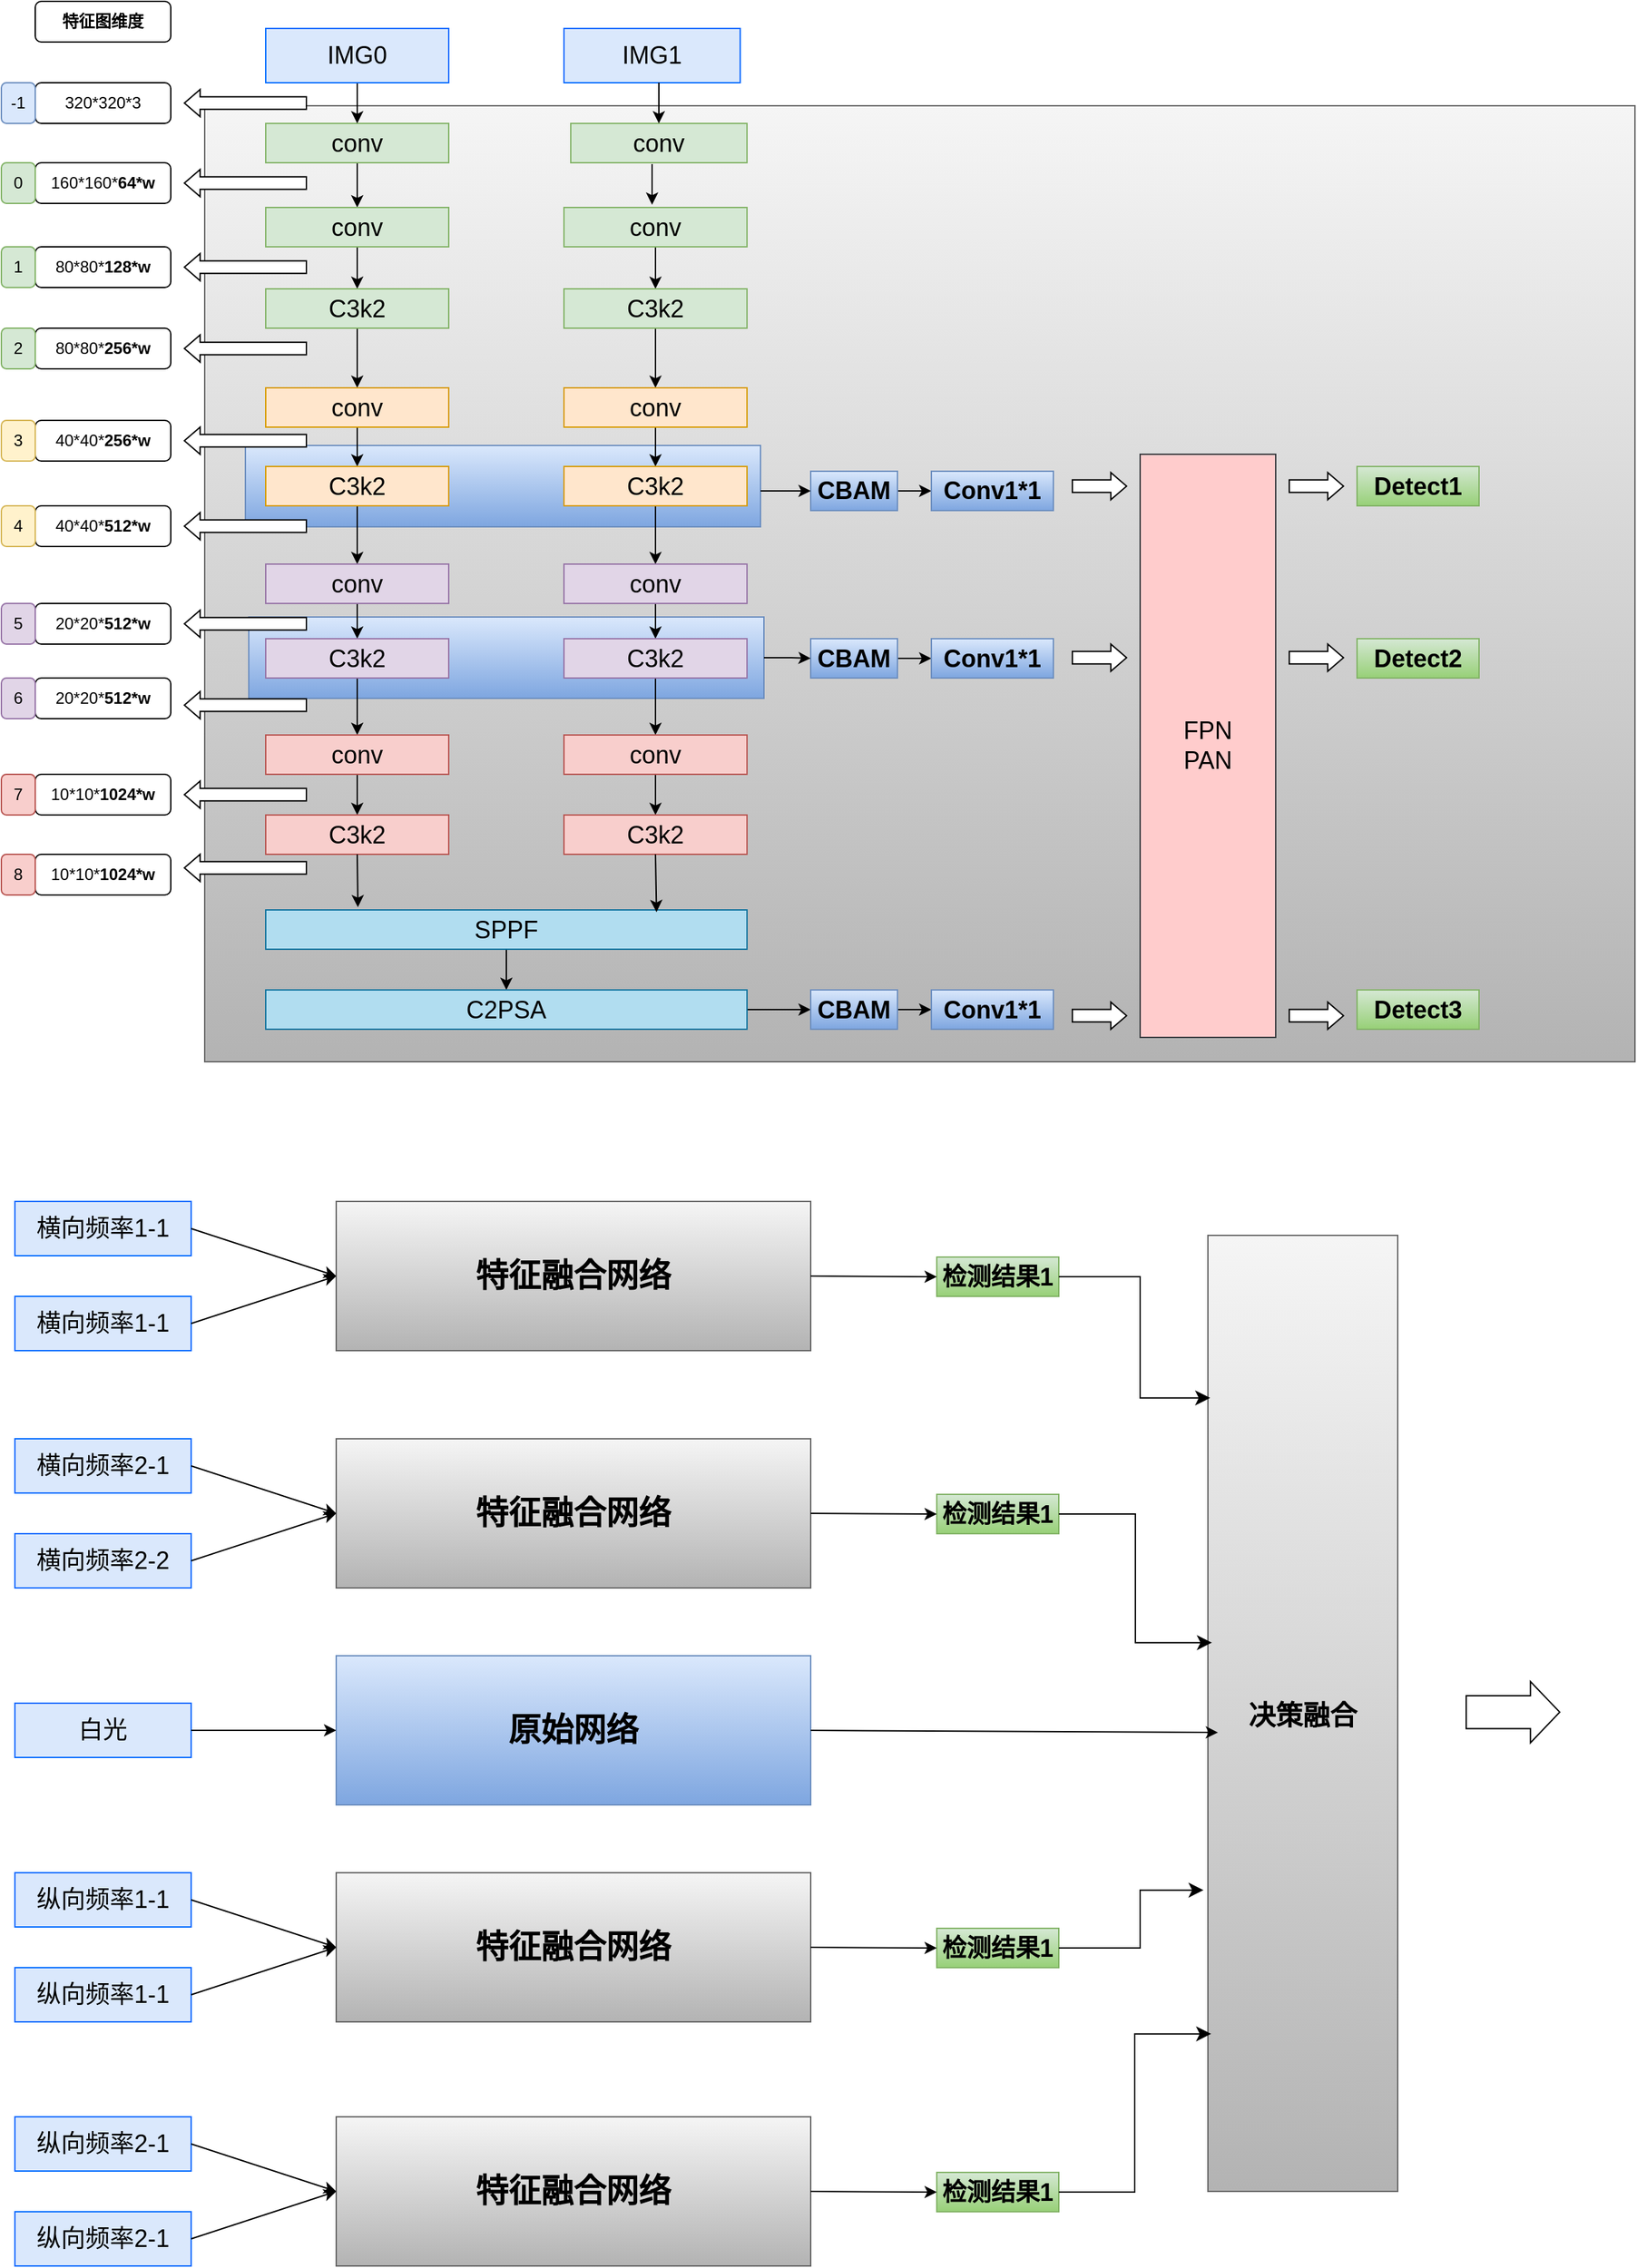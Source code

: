 <mxfile version="26.2.2">
  <diagram name="第 1 页" id="co1sVjLvaVFlTayvYkxK">
    <mxGraphModel dx="2636" dy="1264" grid="1" gridSize="10" guides="1" tooltips="1" connect="1" arrows="1" fold="1" page="1" pageScale="1" pageWidth="827" pageHeight="1169" background="#ffffff" math="0" shadow="0">
      <root>
        <mxCell id="0" />
        <mxCell id="1" parent="0" />
        <mxCell id="vEflXp9oLmlwL6-jzbEL-4" value="" style="rounded=0;whiteSpace=wrap;html=1;fillColor=#f5f5f5;strokeColor=#666666;gradientColor=#b3b3b3;" vertex="1" parent="1">
          <mxGeometry x="-570" y="97" width="1055" height="705" as="geometry" />
        </mxCell>
        <mxCell id="cof17oEfHbWbzMbUf5Hx-171" value="" style="rounded=0;whiteSpace=wrap;html=1;fillColor=#dae8fc;strokeColor=#6c8ebf;gradientColor=#7ea6e0;" parent="1" vertex="1">
          <mxGeometry x="-537.5" y="474" width="380" height="60" as="geometry" />
        </mxCell>
        <mxCell id="cof17oEfHbWbzMbUf5Hx-169" value="" style="rounded=0;whiteSpace=wrap;html=1;fillColor=#dae8fc;strokeColor=#6c8ebf;gradientColor=#7ea6e0;" parent="1" vertex="1">
          <mxGeometry x="-540" y="347.5" width="380" height="60" as="geometry" />
        </mxCell>
        <mxCell id="iYeGkho-jEU4NErbivQ8-54" style="edgeStyle=orthogonalEdgeStyle;rounded=0;orthogonalLoop=1;jettySize=auto;html=1;exitX=0.5;exitY=1;exitDx=0;exitDy=0;" parent="1" source="iYeGkho-jEU4NErbivQ8-1" target="iYeGkho-jEU4NErbivQ8-2" edge="1">
          <mxGeometry relative="1" as="geometry" />
        </mxCell>
        <mxCell id="iYeGkho-jEU4NErbivQ8-1" value="&lt;font style=&quot;font-size: 18px;&quot;&gt;conv&lt;/font&gt;" style="rounded=0;whiteSpace=wrap;html=1;fillColor=#d5e8d4;strokeColor=#82b366;" parent="1" vertex="1">
          <mxGeometry x="-525" y="110" width="135" height="29" as="geometry" />
        </mxCell>
        <mxCell id="iYeGkho-jEU4NErbivQ8-55" style="edgeStyle=orthogonalEdgeStyle;rounded=0;orthogonalLoop=1;jettySize=auto;html=1;exitX=0.5;exitY=1;exitDx=0;exitDy=0;entryX=0.5;entryY=0;entryDx=0;entryDy=0;" parent="1" source="iYeGkho-jEU4NErbivQ8-2" target="iYeGkho-jEU4NErbivQ8-3" edge="1">
          <mxGeometry relative="1" as="geometry" />
        </mxCell>
        <mxCell id="iYeGkho-jEU4NErbivQ8-2" value="&lt;font style=&quot;font-size: 18px;&quot;&gt;conv&lt;/font&gt;" style="rounded=0;whiteSpace=wrap;html=1;fillColor=#d5e8d4;strokeColor=#82b366;" parent="1" vertex="1">
          <mxGeometry x="-525" y="172" width="135" height="29" as="geometry" />
        </mxCell>
        <mxCell id="cof17oEfHbWbzMbUf5Hx-151" value="" style="edgeStyle=orthogonalEdgeStyle;rounded=0;orthogonalLoop=1;jettySize=auto;html=1;" parent="1" source="iYeGkho-jEU4NErbivQ8-3" target="iYeGkho-jEU4NErbivQ8-20" edge="1">
          <mxGeometry relative="1" as="geometry" />
        </mxCell>
        <mxCell id="iYeGkho-jEU4NErbivQ8-3" value="&lt;span style=&quot;font-size: 18px;&quot;&gt;C3k2&lt;/span&gt;" style="rounded=0;whiteSpace=wrap;html=1;fillColor=#d5e8d4;strokeColor=#82b366;" parent="1" vertex="1">
          <mxGeometry x="-525" y="232" width="135" height="29" as="geometry" />
        </mxCell>
        <mxCell id="iYeGkho-jEU4NErbivQ8-7" value="&lt;font style=&quot;font-size: 18px;&quot;&gt;conv&lt;/font&gt;" style="rounded=0;whiteSpace=wrap;html=1;fillColor=#d5e8d4;strokeColor=#82b366;" parent="1" vertex="1">
          <mxGeometry x="-300" y="110" width="130" height="29" as="geometry" />
        </mxCell>
        <mxCell id="cof17oEfHbWbzMbUf5Hx-167" value="" style="edgeStyle=orthogonalEdgeStyle;rounded=0;orthogonalLoop=1;jettySize=auto;html=1;" parent="1" source="iYeGkho-jEU4NErbivQ8-8" target="iYeGkho-jEU4NErbivQ8-9" edge="1">
          <mxGeometry relative="1" as="geometry" />
        </mxCell>
        <mxCell id="iYeGkho-jEU4NErbivQ8-8" value="&lt;font style=&quot;font-size: 18px;&quot;&gt;conv&lt;/font&gt;" style="rounded=0;whiteSpace=wrap;html=1;fillColor=#d5e8d4;strokeColor=#82b366;" parent="1" vertex="1">
          <mxGeometry x="-305" y="172" width="135" height="29" as="geometry" />
        </mxCell>
        <mxCell id="cof17oEfHbWbzMbUf5Hx-166" value="" style="edgeStyle=orthogonalEdgeStyle;rounded=0;orthogonalLoop=1;jettySize=auto;html=1;entryX=0.5;entryY=0;entryDx=0;entryDy=0;" parent="1" source="iYeGkho-jEU4NErbivQ8-9" target="cof17oEfHbWbzMbUf5Hx-153" edge="1">
          <mxGeometry relative="1" as="geometry" />
        </mxCell>
        <mxCell id="iYeGkho-jEU4NErbivQ8-9" value="&lt;span style=&quot;font-size: 18px;&quot;&gt;C3k2&lt;/span&gt;" style="rounded=0;whiteSpace=wrap;html=1;fillColor=#d5e8d4;strokeColor=#82b366;" parent="1" vertex="1">
          <mxGeometry x="-305" y="232" width="135" height="29" as="geometry" />
        </mxCell>
        <mxCell id="iYeGkho-jEU4NErbivQ8-53" style="edgeStyle=orthogonalEdgeStyle;rounded=0;orthogonalLoop=1;jettySize=auto;html=1;" parent="1" edge="1">
          <mxGeometry relative="1" as="geometry">
            <mxPoint x="-240" y="170" as="targetPoint" />
            <mxPoint x="-240" y="140" as="sourcePoint" />
          </mxGeometry>
        </mxCell>
        <mxCell id="iYeGkho-jEU4NErbivQ8-61" style="edgeStyle=orthogonalEdgeStyle;rounded=0;orthogonalLoop=1;jettySize=auto;html=1;exitX=0.5;exitY=1;exitDx=0;exitDy=0;" parent="1" source="iYeGkho-jEU4NErbivQ8-20" target="iYeGkho-jEU4NErbivQ8-21" edge="1">
          <mxGeometry relative="1" as="geometry" />
        </mxCell>
        <mxCell id="iYeGkho-jEU4NErbivQ8-20" value="&lt;font style=&quot;font-size: 18px;&quot;&gt;conv&lt;/font&gt;" style="rounded=0;whiteSpace=wrap;html=1;fillColor=#ffe6cc;strokeColor=#d79b00;" parent="1" vertex="1">
          <mxGeometry x="-525" y="305" width="135" height="29" as="geometry" />
        </mxCell>
        <mxCell id="iYeGkho-jEU4NErbivQ8-62" style="edgeStyle=orthogonalEdgeStyle;rounded=0;orthogonalLoop=1;jettySize=auto;html=1;exitX=0.5;exitY=1;exitDx=0;exitDy=0;" parent="1" source="iYeGkho-jEU4NErbivQ8-21" target="iYeGkho-jEU4NErbivQ8-26" edge="1">
          <mxGeometry relative="1" as="geometry" />
        </mxCell>
        <mxCell id="iYeGkho-jEU4NErbivQ8-21" value="&lt;span style=&quot;font-size: 18px;&quot;&gt;C3k2&lt;/span&gt;" style="rounded=0;whiteSpace=wrap;html=1;fillColor=#ffe6cc;strokeColor=#d79b00;" parent="1" vertex="1">
          <mxGeometry x="-525" y="363" width="135" height="29" as="geometry" />
        </mxCell>
        <mxCell id="iYeGkho-jEU4NErbivQ8-63" style="edgeStyle=orthogonalEdgeStyle;rounded=0;orthogonalLoop=1;jettySize=auto;html=1;exitX=0.5;exitY=1;exitDx=0;exitDy=0;entryX=0.5;entryY=0;entryDx=0;entryDy=0;" parent="1" source="iYeGkho-jEU4NErbivQ8-26" target="iYeGkho-jEU4NErbivQ8-27" edge="1">
          <mxGeometry relative="1" as="geometry" />
        </mxCell>
        <mxCell id="iYeGkho-jEU4NErbivQ8-26" value="&lt;font style=&quot;font-size: 18px;&quot;&gt;conv&lt;/font&gt;" style="rounded=0;whiteSpace=wrap;html=1;fillColor=#e1d5e7;strokeColor=#9673a6;" parent="1" vertex="1">
          <mxGeometry x="-525" y="435" width="135" height="29" as="geometry" />
        </mxCell>
        <mxCell id="iYeGkho-jEU4NErbivQ8-64" style="edgeStyle=orthogonalEdgeStyle;rounded=0;orthogonalLoop=1;jettySize=auto;html=1;exitX=0.5;exitY=1;exitDx=0;exitDy=0;entryX=0.5;entryY=0;entryDx=0;entryDy=0;" parent="1" source="iYeGkho-jEU4NErbivQ8-27" target="iYeGkho-jEU4NErbivQ8-28" edge="1">
          <mxGeometry relative="1" as="geometry" />
        </mxCell>
        <mxCell id="iYeGkho-jEU4NErbivQ8-27" value="&lt;span style=&quot;font-size: 18px;&quot;&gt;C3k2&lt;/span&gt;" style="rounded=0;whiteSpace=wrap;html=1;fillColor=#e1d5e7;strokeColor=#9673a6;" parent="1" vertex="1">
          <mxGeometry x="-525" y="490" width="135" height="29" as="geometry" />
        </mxCell>
        <mxCell id="iYeGkho-jEU4NErbivQ8-65" style="edgeStyle=orthogonalEdgeStyle;rounded=0;orthogonalLoop=1;jettySize=auto;html=1;exitX=0.5;exitY=1;exitDx=0;exitDy=0;entryX=0.5;entryY=0;entryDx=0;entryDy=0;" parent="1" source="iYeGkho-jEU4NErbivQ8-28" target="iYeGkho-jEU4NErbivQ8-29" edge="1">
          <mxGeometry relative="1" as="geometry" />
        </mxCell>
        <mxCell id="iYeGkho-jEU4NErbivQ8-28" value="&lt;font style=&quot;font-size: 18px;&quot;&gt;conv&lt;/font&gt;" style="rounded=0;whiteSpace=wrap;html=1;fillColor=#f8cecc;strokeColor=#b85450;" parent="1" vertex="1">
          <mxGeometry x="-525" y="561" width="135" height="29" as="geometry" />
        </mxCell>
        <mxCell id="iYeGkho-jEU4NErbivQ8-29" value="&lt;span style=&quot;font-size: 18px;&quot;&gt;C3k2&lt;/span&gt;" style="rounded=0;whiteSpace=wrap;html=1;fillColor=#f8cecc;strokeColor=#b85450;" parent="1" vertex="1">
          <mxGeometry x="-525" y="620" width="135" height="29" as="geometry" />
        </mxCell>
        <mxCell id="iYeGkho-jEU4NErbivQ8-48" style="edgeStyle=orthogonalEdgeStyle;rounded=0;orthogonalLoop=1;jettySize=auto;html=1;exitX=0.5;exitY=1;exitDx=0;exitDy=0;" parent="1" source="iYeGkho-jEU4NErbivQ8-34" target="iYeGkho-jEU4NErbivQ8-1" edge="1">
          <mxGeometry relative="1" as="geometry" />
        </mxCell>
        <mxCell id="iYeGkho-jEU4NErbivQ8-34" value="&lt;span style=&quot;font-size: 18px;&quot;&gt;IMG0&lt;/span&gt;" style="rounded=0;whiteSpace=wrap;html=1;fillColor=#dae8fc;strokeColor=#006aff;" parent="1" vertex="1">
          <mxGeometry x="-525" y="40" width="135" height="40" as="geometry" />
        </mxCell>
        <mxCell id="iYeGkho-jEU4NErbivQ8-36" value="&lt;font style=&quot;font-size: 18px;&quot;&gt;IMG1&lt;/font&gt;" style="rounded=0;whiteSpace=wrap;html=1;fillColor=#dae8fc;strokeColor=#006aff;" parent="1" vertex="1">
          <mxGeometry x="-305" y="40" width="130" height="40" as="geometry" />
        </mxCell>
        <mxCell id="iYeGkho-jEU4NErbivQ8-50" style="edgeStyle=orthogonalEdgeStyle;rounded=0;orthogonalLoop=1;jettySize=auto;html=1;entryX=0.5;entryY=0;entryDx=0;entryDy=0;" parent="1" target="iYeGkho-jEU4NErbivQ8-7" edge="1">
          <mxGeometry relative="1" as="geometry">
            <mxPoint x="-235" y="80" as="sourcePoint" />
            <mxPoint x="-210" y="110" as="targetPoint" />
          </mxGeometry>
        </mxCell>
        <mxCell id="iYeGkho-jEU4NErbivQ8-66" value="320*320*3" style="rounded=1;whiteSpace=wrap;html=1;" parent="1" vertex="1">
          <mxGeometry x="-695" y="80" width="100" height="30" as="geometry" />
        </mxCell>
        <mxCell id="iYeGkho-jEU4NErbivQ8-67" value="&lt;b&gt;特征图维度&lt;/b&gt;" style="rounded=1;whiteSpace=wrap;html=1;" parent="1" vertex="1">
          <mxGeometry x="-695" y="20" width="100" height="30" as="geometry" />
        </mxCell>
        <mxCell id="iYeGkho-jEU4NErbivQ8-68" value="160*160*&lt;b&gt;64*w&lt;/b&gt;" style="rounded=1;whiteSpace=wrap;html=1;" parent="1" vertex="1">
          <mxGeometry x="-695" y="139" width="100" height="30" as="geometry" />
        </mxCell>
        <mxCell id="iYeGkho-jEU4NErbivQ8-69" value="80*80*&lt;b&gt;128*w&lt;/b&gt;" style="rounded=1;whiteSpace=wrap;html=1;" parent="1" vertex="1">
          <mxGeometry x="-695" y="201" width="100" height="30" as="geometry" />
        </mxCell>
        <mxCell id="iYeGkho-jEU4NErbivQ8-70" value="80*80*&lt;b&gt;256*w&lt;/b&gt;" style="rounded=1;whiteSpace=wrap;html=1;" parent="1" vertex="1">
          <mxGeometry x="-695" y="261" width="100" height="30" as="geometry" />
        </mxCell>
        <mxCell id="iYeGkho-jEU4NErbivQ8-71" value="40*40*&lt;b&gt;256*w&lt;/b&gt;" style="rounded=1;whiteSpace=wrap;html=1;" parent="1" vertex="1">
          <mxGeometry x="-695" y="329" width="100" height="30" as="geometry" />
        </mxCell>
        <mxCell id="iYeGkho-jEU4NErbivQ8-72" value="20*20*&lt;b&gt;512*w&lt;/b&gt;" style="rounded=1;whiteSpace=wrap;html=1;" parent="1" vertex="1">
          <mxGeometry x="-695" y="464" width="100" height="30" as="geometry" />
        </mxCell>
        <mxCell id="iYeGkho-jEU4NErbivQ8-73" value="10*10*&lt;b&gt;1024*w&lt;/b&gt;" style="rounded=1;whiteSpace=wrap;html=1;" parent="1" vertex="1">
          <mxGeometry x="-695" y="590" width="100" height="30" as="geometry" />
        </mxCell>
        <mxCell id="iYeGkho-jEU4NErbivQ8-74" value="40*40*&lt;b&gt;512*w&lt;/b&gt;" style="rounded=1;whiteSpace=wrap;html=1;" parent="1" vertex="1">
          <mxGeometry x="-695" y="392" width="100" height="30" as="geometry" />
        </mxCell>
        <mxCell id="iYeGkho-jEU4NErbivQ8-75" value="20*20*&lt;b&gt;512*w&lt;/b&gt;" style="rounded=1;whiteSpace=wrap;html=1;" parent="1" vertex="1">
          <mxGeometry x="-695" y="519" width="100" height="30" as="geometry" />
        </mxCell>
        <mxCell id="iYeGkho-jEU4NErbivQ8-76" value="10*10*&lt;b&gt;1024*w&lt;/b&gt;" style="rounded=1;whiteSpace=wrap;html=1;" parent="1" vertex="1">
          <mxGeometry x="-695" y="649" width="100" height="30" as="geometry" />
        </mxCell>
        <mxCell id="iYeGkho-jEU4NErbivQ8-82" value="" style="html=1;shadow=0;dashed=0;align=center;verticalAlign=middle;shape=mxgraph.arrows2.arrow;dy=0.54;dx=11.63;notch=0;rotation=-180;" parent="1" vertex="1">
          <mxGeometry x="-585" y="85" width="90" height="20" as="geometry" />
        </mxCell>
        <mxCell id="iYeGkho-jEU4NErbivQ8-84" value="" style="html=1;shadow=0;dashed=0;align=center;verticalAlign=middle;shape=mxgraph.arrows2.arrow;dy=0.54;dx=11.63;notch=0;rotation=-180;" parent="1" vertex="1">
          <mxGeometry x="-585" y="144" width="90" height="20" as="geometry" />
        </mxCell>
        <mxCell id="iYeGkho-jEU4NErbivQ8-85" value="" style="html=1;shadow=0;dashed=0;align=center;verticalAlign=middle;shape=mxgraph.arrows2.arrow;dy=0.54;dx=11.63;notch=0;rotation=-180;" parent="1" vertex="1">
          <mxGeometry x="-585" y="206" width="90" height="20" as="geometry" />
        </mxCell>
        <mxCell id="iYeGkho-jEU4NErbivQ8-86" value="" style="html=1;shadow=0;dashed=0;align=center;verticalAlign=middle;shape=mxgraph.arrows2.arrow;dy=0.54;dx=11.63;notch=0;rotation=-180;" parent="1" vertex="1">
          <mxGeometry x="-585" y="266" width="90" height="20" as="geometry" />
        </mxCell>
        <mxCell id="iYeGkho-jEU4NErbivQ8-88" value="" style="html=1;shadow=0;dashed=0;align=center;verticalAlign=middle;shape=mxgraph.arrows2.arrow;dy=0.54;dx=11.63;notch=0;rotation=-180;" parent="1" vertex="1">
          <mxGeometry x="-585" y="334" width="90" height="20" as="geometry" />
        </mxCell>
        <mxCell id="iYeGkho-jEU4NErbivQ8-89" value="" style="html=1;shadow=0;dashed=0;align=center;verticalAlign=middle;shape=mxgraph.arrows2.arrow;dy=0.54;dx=11.63;notch=0;rotation=-180;" parent="1" vertex="1">
          <mxGeometry x="-585" y="397" width="90" height="20" as="geometry" />
        </mxCell>
        <mxCell id="iYeGkho-jEU4NErbivQ8-90" value="" style="html=1;shadow=0;dashed=0;align=center;verticalAlign=middle;shape=mxgraph.arrows2.arrow;dy=0.54;dx=11.63;notch=0;rotation=-180;" parent="1" vertex="1">
          <mxGeometry x="-585" y="469" width="90" height="20" as="geometry" />
        </mxCell>
        <mxCell id="iYeGkho-jEU4NErbivQ8-91" value="" style="html=1;shadow=0;dashed=0;align=center;verticalAlign=middle;shape=mxgraph.arrows2.arrow;dy=0.54;dx=11.63;notch=0;rotation=-180;" parent="1" vertex="1">
          <mxGeometry x="-585" y="529" width="90" height="20" as="geometry" />
        </mxCell>
        <mxCell id="iYeGkho-jEU4NErbivQ8-92" value="" style="html=1;shadow=0;dashed=0;align=center;verticalAlign=middle;shape=mxgraph.arrows2.arrow;dy=0.54;dx=11.63;notch=0;rotation=-180;" parent="1" vertex="1">
          <mxGeometry x="-585" y="595" width="90" height="20" as="geometry" />
        </mxCell>
        <mxCell id="iYeGkho-jEU4NErbivQ8-95" value="" style="html=1;shadow=0;dashed=0;align=center;verticalAlign=middle;shape=mxgraph.arrows2.arrow;dy=0.54;dx=11.63;notch=0;rotation=-180;" parent="1" vertex="1">
          <mxGeometry x="-585" y="649" width="90" height="20" as="geometry" />
        </mxCell>
        <mxCell id="iYeGkho-jEU4NErbivQ8-97" value="-1" style="rounded=1;whiteSpace=wrap;html=1;fillColor=#dae8fc;strokeColor=#6c8ebf;" parent="1" vertex="1">
          <mxGeometry x="-720" y="80" width="25" height="30" as="geometry" />
        </mxCell>
        <mxCell id="iYeGkho-jEU4NErbivQ8-98" value="0" style="rounded=1;whiteSpace=wrap;html=1;fillColor=#d5e8d4;strokeColor=#82b366;" parent="1" vertex="1">
          <mxGeometry x="-720" y="139" width="25" height="30" as="geometry" />
        </mxCell>
        <mxCell id="iYeGkho-jEU4NErbivQ8-99" value="1" style="rounded=1;whiteSpace=wrap;html=1;fillColor=#d5e8d4;strokeColor=#82b366;" parent="1" vertex="1">
          <mxGeometry x="-720" y="201" width="25" height="30" as="geometry" />
        </mxCell>
        <mxCell id="iYeGkho-jEU4NErbivQ8-100" value="2" style="rounded=1;whiteSpace=wrap;html=1;fillColor=#d5e8d4;strokeColor=#82b366;" parent="1" vertex="1">
          <mxGeometry x="-720" y="261" width="25" height="30" as="geometry" />
        </mxCell>
        <mxCell id="iYeGkho-jEU4NErbivQ8-101" value="3" style="rounded=1;whiteSpace=wrap;html=1;fillColor=#fff2cc;strokeColor=#d6b656;" parent="1" vertex="1">
          <mxGeometry x="-720" y="329" width="25" height="30" as="geometry" />
        </mxCell>
        <mxCell id="iYeGkho-jEU4NErbivQ8-102" value="5" style="rounded=1;whiteSpace=wrap;html=1;fillColor=#e1d5e7;strokeColor=#9673a6;" parent="1" vertex="1">
          <mxGeometry x="-720" y="464" width="25" height="30" as="geometry" />
        </mxCell>
        <mxCell id="iYeGkho-jEU4NErbivQ8-103" value="7" style="rounded=1;whiteSpace=wrap;html=1;fillColor=#f8cecc;strokeColor=#b85450;" parent="1" vertex="1">
          <mxGeometry x="-720" y="590" width="25" height="30" as="geometry" />
        </mxCell>
        <mxCell id="iYeGkho-jEU4NErbivQ8-104" value="4" style="rounded=1;whiteSpace=wrap;html=1;fillColor=#fff2cc;strokeColor=#d6b656;" parent="1" vertex="1">
          <mxGeometry x="-720" y="392" width="25" height="30" as="geometry" />
        </mxCell>
        <mxCell id="iYeGkho-jEU4NErbivQ8-105" value="6" style="rounded=1;whiteSpace=wrap;html=1;fillColor=#e1d5e7;strokeColor=#9673a6;" parent="1" vertex="1">
          <mxGeometry x="-720" y="519" width="25" height="30" as="geometry" />
        </mxCell>
        <mxCell id="iYeGkho-jEU4NErbivQ8-106" value="8" style="rounded=1;whiteSpace=wrap;html=1;fillColor=#f8cecc;strokeColor=#b85450;" parent="1" vertex="1">
          <mxGeometry x="-720" y="649" width="25" height="30" as="geometry" />
        </mxCell>
        <mxCell id="8jeiM1QNUEn01Olc04a_-2" style="edgeStyle=orthogonalEdgeStyle;rounded=0;orthogonalLoop=1;jettySize=auto;html=1;exitX=0.5;exitY=1;exitDx=0;exitDy=0;entryX=0.5;entryY=0;entryDx=0;entryDy=0;" parent="1" source="8jeiM1QNUEn01Olc04a_-3" target="8jeiM1QNUEn01Olc04a_-5" edge="1">
          <mxGeometry relative="1" as="geometry" />
        </mxCell>
        <mxCell id="8jeiM1QNUEn01Olc04a_-3" value="&lt;font style=&quot;font-size: 18px;&quot;&gt;SPPF&lt;/font&gt;" style="rounded=0;whiteSpace=wrap;html=1;fillColor=#b1ddf0;strokeColor=#10739e;" parent="1" vertex="1">
          <mxGeometry x="-525" y="690" width="355" height="29" as="geometry" />
        </mxCell>
        <mxCell id="8jeiM1QNUEn01Olc04a_-11" value="" style="edgeStyle=orthogonalEdgeStyle;rounded=0;orthogonalLoop=1;jettySize=auto;html=1;" parent="1" source="8jeiM1QNUEn01Olc04a_-5" edge="1">
          <mxGeometry relative="1" as="geometry">
            <mxPoint x="-123" y="763.5" as="targetPoint" />
          </mxGeometry>
        </mxCell>
        <mxCell id="8jeiM1QNUEn01Olc04a_-5" value="&lt;span style=&quot;font-size: 18px;&quot;&gt;C2PSA&lt;/span&gt;" style="rounded=0;whiteSpace=wrap;html=1;fillColor=#b1ddf0;strokeColor=#10739e;" parent="1" vertex="1">
          <mxGeometry x="-525" y="749" width="355" height="29" as="geometry" />
        </mxCell>
        <mxCell id="raPgiACDHEC8WY0gf385-8" value="" style="edgeStyle=orthogonalEdgeStyle;rounded=0;orthogonalLoop=1;jettySize=auto;html=1;" parent="1" source="8jeiM1QNUEn01Olc04a_-6" target="raPgiACDHEC8WY0gf385-1" edge="1">
          <mxGeometry relative="1" as="geometry" />
        </mxCell>
        <mxCell id="8jeiM1QNUEn01Olc04a_-6" value="&lt;span style=&quot;font-size: 18px;&quot;&gt;&lt;b&gt;CBAM&lt;/b&gt;&lt;/span&gt;" style="rounded=0;whiteSpace=wrap;html=1;fillColor=#dae8fc;strokeColor=#6c8ebf;gradientColor=#7ea6e0;" parent="1" vertex="1">
          <mxGeometry x="-123" y="366.5" width="64" height="29" as="geometry" />
        </mxCell>
        <mxCell id="raPgiACDHEC8WY0gf385-9" value="" style="edgeStyle=orthogonalEdgeStyle;rounded=0;orthogonalLoop=1;jettySize=auto;html=1;" parent="1" source="8jeiM1QNUEn01Olc04a_-7" target="raPgiACDHEC8WY0gf385-6" edge="1">
          <mxGeometry relative="1" as="geometry" />
        </mxCell>
        <mxCell id="8jeiM1QNUEn01Olc04a_-7" value="&lt;span style=&quot;font-size: 18px;&quot;&gt;&lt;b&gt;CBAM&lt;/b&gt;&lt;/span&gt;" style="rounded=0;whiteSpace=wrap;html=1;fillColor=#dae8fc;strokeColor=#6c8ebf;gradientColor=#7ea6e0;" parent="1" vertex="1">
          <mxGeometry x="-123" y="490" width="64" height="29" as="geometry" />
        </mxCell>
        <mxCell id="raPgiACDHEC8WY0gf385-1" value="&lt;span style=&quot;font-size: 18px;&quot;&gt;&lt;b&gt;Conv1*1&lt;/b&gt;&lt;/span&gt;" style="rounded=0;whiteSpace=wrap;html=1;fillColor=#dae8fc;strokeColor=#6c8ebf;gradientColor=#7ea6e0;" parent="1" vertex="1">
          <mxGeometry x="-34" y="366.5" width="90" height="29" as="geometry" />
        </mxCell>
        <mxCell id="raPgiACDHEC8WY0gf385-10" value="" style="edgeStyle=orthogonalEdgeStyle;rounded=0;orthogonalLoop=1;jettySize=auto;html=1;" parent="1" source="raPgiACDHEC8WY0gf385-4" target="raPgiACDHEC8WY0gf385-7" edge="1">
          <mxGeometry relative="1" as="geometry" />
        </mxCell>
        <mxCell id="raPgiACDHEC8WY0gf385-4" value="&lt;span style=&quot;font-size: 18px;&quot;&gt;&lt;b&gt;CBAM&lt;/b&gt;&lt;/span&gt;" style="rounded=0;whiteSpace=wrap;html=1;fillColor=#dae8fc;strokeColor=#6c8ebf;gradientColor=#7ea6e0;" parent="1" vertex="1">
          <mxGeometry x="-123" y="749" width="64" height="29" as="geometry" />
        </mxCell>
        <mxCell id="raPgiACDHEC8WY0gf385-6" value="&lt;span style=&quot;font-size: 18px;&quot;&gt;&lt;b&gt;Conv1*1&lt;/b&gt;&lt;/span&gt;" style="rounded=0;whiteSpace=wrap;html=1;fillColor=#dae8fc;strokeColor=#6c8ebf;gradientColor=#7ea6e0;" parent="1" vertex="1">
          <mxGeometry x="-34" y="490" width="90" height="29" as="geometry" />
        </mxCell>
        <mxCell id="raPgiACDHEC8WY0gf385-7" value="&lt;span style=&quot;font-size: 18px;&quot;&gt;&lt;b&gt;Conv1*1&lt;/b&gt;&lt;/span&gt;" style="rounded=0;whiteSpace=wrap;html=1;fillColor=#dae8fc;strokeColor=#6c8ebf;gradientColor=#7ea6e0;" parent="1" vertex="1">
          <mxGeometry x="-34" y="749" width="90" height="29" as="geometry" />
        </mxCell>
        <mxCell id="raPgiACDHEC8WY0gf385-12" value="&lt;span style=&quot;font-size: 18px;&quot;&gt;FPN&lt;/span&gt;&lt;div&gt;&lt;span style=&quot;font-size: 18px;&quot;&gt;PAN&lt;/span&gt;&lt;/div&gt;" style="rounded=0;whiteSpace=wrap;html=1;fillColor=#ffcccc;strokeColor=#36393d;" parent="1" vertex="1">
          <mxGeometry x="120" y="354" width="100" height="430" as="geometry" />
        </mxCell>
        <mxCell id="raPgiACDHEC8WY0gf385-14" value="" style="html=1;shadow=0;dashed=0;align=center;verticalAlign=middle;shape=mxgraph.arrows2.arrow;dy=0.54;dx=11.63;notch=0;rotation=0;" parent="1" vertex="1">
          <mxGeometry x="70" y="367.5" width="40" height="20" as="geometry" />
        </mxCell>
        <mxCell id="raPgiACDHEC8WY0gf385-15" value="" style="html=1;shadow=0;dashed=0;align=center;verticalAlign=middle;shape=mxgraph.arrows2.arrow;dy=0.54;dx=11.63;notch=0;rotation=0;" parent="1" vertex="1">
          <mxGeometry x="70" y="494" width="40" height="20" as="geometry" />
        </mxCell>
        <mxCell id="raPgiACDHEC8WY0gf385-16" value="" style="html=1;shadow=0;dashed=0;align=center;verticalAlign=middle;shape=mxgraph.arrows2.arrow;dy=0.54;dx=11.63;notch=0;rotation=0;" parent="1" vertex="1">
          <mxGeometry x="70" y="758" width="40" height="20" as="geometry" />
        </mxCell>
        <mxCell id="raPgiACDHEC8WY0gf385-17" value="" style="html=1;shadow=0;dashed=0;align=center;verticalAlign=middle;shape=mxgraph.arrows2.arrow;dy=0.54;dx=11.63;notch=0;rotation=0;" parent="1" vertex="1">
          <mxGeometry x="230" y="367.5" width="40" height="20" as="geometry" />
        </mxCell>
        <mxCell id="raPgiACDHEC8WY0gf385-18" value="" style="html=1;shadow=0;dashed=0;align=center;verticalAlign=middle;shape=mxgraph.arrows2.arrow;dy=0.54;dx=11.63;notch=0;rotation=0;" parent="1" vertex="1">
          <mxGeometry x="230" y="494" width="40" height="20" as="geometry" />
        </mxCell>
        <mxCell id="raPgiACDHEC8WY0gf385-19" value="" style="html=1;shadow=0;dashed=0;align=center;verticalAlign=middle;shape=mxgraph.arrows2.arrow;dy=0.54;dx=11.63;notch=0;rotation=0;" parent="1" vertex="1">
          <mxGeometry x="230" y="758" width="40" height="20" as="geometry" />
        </mxCell>
        <mxCell id="raPgiACDHEC8WY0gf385-20" value="&lt;span style=&quot;font-size: 18px;&quot;&gt;&lt;b&gt;Detect1&lt;/b&gt;&lt;/span&gt;" style="rounded=0;whiteSpace=wrap;html=1;fillColor=#d5e8d4;strokeColor=#82b366;gradientColor=#97d077;" parent="1" vertex="1">
          <mxGeometry x="280" y="363" width="90" height="29" as="geometry" />
        </mxCell>
        <mxCell id="raPgiACDHEC8WY0gf385-21" value="&lt;span style=&quot;font-size: 18px;&quot;&gt;&lt;b&gt;Detect2&lt;/b&gt;&lt;/span&gt;" style="rounded=0;whiteSpace=wrap;html=1;fillColor=#d5e8d4;strokeColor=#82b366;gradientColor=#97d077;" parent="1" vertex="1">
          <mxGeometry x="280" y="490" width="90" height="29" as="geometry" />
        </mxCell>
        <mxCell id="raPgiACDHEC8WY0gf385-22" value="&lt;span style=&quot;font-size: 18px;&quot;&gt;&lt;b&gt;Detect3&lt;/b&gt;&lt;/span&gt;" style="rounded=0;whiteSpace=wrap;html=1;fillColor=#d5e8d4;strokeColor=#82b366;gradientColor=#97d077;" parent="1" vertex="1">
          <mxGeometry x="280" y="749" width="90" height="29" as="geometry" />
        </mxCell>
        <mxCell id="cof17oEfHbWbzMbUf5Hx-149" value="" style="endArrow=classic;html=1;rounded=0;exitX=0.5;exitY=1;exitDx=0;exitDy=0;" parent="1" source="iYeGkho-jEU4NErbivQ8-29" edge="1">
          <mxGeometry width="50" height="50" relative="1" as="geometry">
            <mxPoint x="-570" y="840" as="sourcePoint" />
            <mxPoint x="-457" y="688" as="targetPoint" />
          </mxGeometry>
        </mxCell>
        <mxCell id="cof17oEfHbWbzMbUf5Hx-152" style="edgeStyle=orthogonalEdgeStyle;rounded=0;orthogonalLoop=1;jettySize=auto;html=1;exitX=0.5;exitY=1;exitDx=0;exitDy=0;" parent="1" source="cof17oEfHbWbzMbUf5Hx-153" target="cof17oEfHbWbzMbUf5Hx-155" edge="1">
          <mxGeometry relative="1" as="geometry" />
        </mxCell>
        <mxCell id="cof17oEfHbWbzMbUf5Hx-153" value="&lt;font style=&quot;font-size: 18px;&quot;&gt;conv&lt;/font&gt;" style="rounded=0;whiteSpace=wrap;html=1;fillColor=#ffe6cc;strokeColor=#d79b00;" parent="1" vertex="1">
          <mxGeometry x="-305" y="305" width="135" height="29" as="geometry" />
        </mxCell>
        <mxCell id="cof17oEfHbWbzMbUf5Hx-154" style="edgeStyle=orthogonalEdgeStyle;rounded=0;orthogonalLoop=1;jettySize=auto;html=1;exitX=0.5;exitY=1;exitDx=0;exitDy=0;" parent="1" source="cof17oEfHbWbzMbUf5Hx-155" target="cof17oEfHbWbzMbUf5Hx-157" edge="1">
          <mxGeometry relative="1" as="geometry" />
        </mxCell>
        <mxCell id="cof17oEfHbWbzMbUf5Hx-163" value="" style="edgeStyle=orthogonalEdgeStyle;rounded=0;orthogonalLoop=1;jettySize=auto;html=1;exitX=1;exitY=0.558;exitDx=0;exitDy=0;exitPerimeter=0;" parent="1" source="cof17oEfHbWbzMbUf5Hx-169" target="8jeiM1QNUEn01Olc04a_-6" edge="1">
          <mxGeometry relative="1" as="geometry" />
        </mxCell>
        <mxCell id="cof17oEfHbWbzMbUf5Hx-155" value="&lt;span style=&quot;font-size: 18px;&quot;&gt;C3k2&lt;/span&gt;" style="rounded=0;whiteSpace=wrap;html=1;fillColor=#ffe6cc;strokeColor=#d79b00;" parent="1" vertex="1">
          <mxGeometry x="-305" y="363" width="135" height="29" as="geometry" />
        </mxCell>
        <mxCell id="cof17oEfHbWbzMbUf5Hx-156" style="edgeStyle=orthogonalEdgeStyle;rounded=0;orthogonalLoop=1;jettySize=auto;html=1;exitX=0.5;exitY=1;exitDx=0;exitDy=0;entryX=0.5;entryY=0;entryDx=0;entryDy=0;" parent="1" source="cof17oEfHbWbzMbUf5Hx-157" target="cof17oEfHbWbzMbUf5Hx-159" edge="1">
          <mxGeometry relative="1" as="geometry" />
        </mxCell>
        <mxCell id="cof17oEfHbWbzMbUf5Hx-157" value="&lt;font style=&quot;font-size: 18px;&quot;&gt;conv&lt;/font&gt;" style="rounded=0;whiteSpace=wrap;html=1;fillColor=#e1d5e7;strokeColor=#9673a6;" parent="1" vertex="1">
          <mxGeometry x="-305" y="435" width="135" height="29" as="geometry" />
        </mxCell>
        <mxCell id="cof17oEfHbWbzMbUf5Hx-158" style="edgeStyle=orthogonalEdgeStyle;rounded=0;orthogonalLoop=1;jettySize=auto;html=1;exitX=0.5;exitY=1;exitDx=0;exitDy=0;entryX=0.5;entryY=0;entryDx=0;entryDy=0;" parent="1" source="cof17oEfHbWbzMbUf5Hx-159" target="cof17oEfHbWbzMbUf5Hx-161" edge="1">
          <mxGeometry relative="1" as="geometry" />
        </mxCell>
        <mxCell id="cof17oEfHbWbzMbUf5Hx-164" value="" style="edgeStyle=orthogonalEdgeStyle;rounded=0;orthogonalLoop=1;jettySize=auto;html=1;exitX=1;exitY=0.5;exitDx=0;exitDy=0;" parent="1" source="cof17oEfHbWbzMbUf5Hx-171" target="8jeiM1QNUEn01Olc04a_-7" edge="1">
          <mxGeometry relative="1" as="geometry">
            <mxPoint x="-150" y="505" as="sourcePoint" />
          </mxGeometry>
        </mxCell>
        <mxCell id="cof17oEfHbWbzMbUf5Hx-159" value="&lt;span style=&quot;font-size: 18px;&quot;&gt;C3k2&lt;/span&gt;" style="rounded=0;whiteSpace=wrap;html=1;fillColor=#e1d5e7;strokeColor=#9673a6;" parent="1" vertex="1">
          <mxGeometry x="-305" y="490" width="135" height="29" as="geometry" />
        </mxCell>
        <mxCell id="cof17oEfHbWbzMbUf5Hx-160" style="edgeStyle=orthogonalEdgeStyle;rounded=0;orthogonalLoop=1;jettySize=auto;html=1;exitX=0.5;exitY=1;exitDx=0;exitDy=0;entryX=0.5;entryY=0;entryDx=0;entryDy=0;" parent="1" source="cof17oEfHbWbzMbUf5Hx-161" target="cof17oEfHbWbzMbUf5Hx-162" edge="1">
          <mxGeometry relative="1" as="geometry" />
        </mxCell>
        <mxCell id="cof17oEfHbWbzMbUf5Hx-161" value="&lt;font style=&quot;font-size: 18px;&quot;&gt;conv&lt;/font&gt;" style="rounded=0;whiteSpace=wrap;html=1;fillColor=#f8cecc;strokeColor=#b85450;" parent="1" vertex="1">
          <mxGeometry x="-305" y="561" width="135" height="29" as="geometry" />
        </mxCell>
        <mxCell id="cof17oEfHbWbzMbUf5Hx-162" value="&lt;span style=&quot;font-size: 18px;&quot;&gt;C3k2&lt;/span&gt;" style="rounded=0;whiteSpace=wrap;html=1;fillColor=#f8cecc;strokeColor=#b85450;" parent="1" vertex="1">
          <mxGeometry x="-305" y="620" width="135" height="29" as="geometry" />
        </mxCell>
        <mxCell id="cof17oEfHbWbzMbUf5Hx-165" value="" style="endArrow=classic;html=1;rounded=0;exitX=0.5;exitY=1;exitDx=0;exitDy=0;entryX=0.812;entryY=0.055;entryDx=0;entryDy=0;entryPerimeter=0;" parent="1" source="cof17oEfHbWbzMbUf5Hx-162" target="8jeiM1QNUEn01Olc04a_-3" edge="1">
          <mxGeometry width="50" height="50" relative="1" as="geometry">
            <mxPoint x="-447" y="659" as="sourcePoint" />
            <mxPoint x="-447" y="698" as="targetPoint" />
          </mxGeometry>
        </mxCell>
        <mxCell id="vEflXp9oLmlwL6-jzbEL-1" value="&lt;span style=&quot;font-size: 18px;&quot;&gt;横向频率1-1&lt;/span&gt;" style="rounded=0;whiteSpace=wrap;html=1;fillColor=#dae8fc;strokeColor=#006aff;" vertex="1" parent="1">
          <mxGeometry x="-710" y="905" width="130" height="40" as="geometry" />
        </mxCell>
        <mxCell id="vEflXp9oLmlwL6-jzbEL-2" value="&lt;font style=&quot;font-size: 18px;&quot;&gt;横向频率1-1&lt;/font&gt;" style="rounded=0;whiteSpace=wrap;html=1;fillColor=#dae8fc;strokeColor=#006aff;" vertex="1" parent="1">
          <mxGeometry x="-710" y="975" width="130" height="40" as="geometry" />
        </mxCell>
        <mxCell id="vEflXp9oLmlwL6-jzbEL-3" value="&lt;font style=&quot;font-size: 24px;&quot;&gt;&lt;b&gt;特征融合网络&lt;/b&gt;&lt;/font&gt;" style="rounded=0;whiteSpace=wrap;html=1;fillColor=#f5f5f5;strokeColor=#666666;gradientColor=#b3b3b3;" vertex="1" parent="1">
          <mxGeometry x="-473" y="905" width="350" height="110" as="geometry" />
        </mxCell>
        <mxCell id="vEflXp9oLmlwL6-jzbEL-5" value="" style="endArrow=classic;html=1;rounded=0;exitX=1;exitY=0.5;exitDx=0;exitDy=0;entryX=0;entryY=0.5;entryDx=0;entryDy=0;" edge="1" parent="1" source="vEflXp9oLmlwL6-jzbEL-1" target="vEflXp9oLmlwL6-jzbEL-3">
          <mxGeometry width="50" height="50" relative="1" as="geometry">
            <mxPoint x="-810" y="800" as="sourcePoint" />
            <mxPoint x="-760" y="750" as="targetPoint" />
          </mxGeometry>
        </mxCell>
        <mxCell id="vEflXp9oLmlwL6-jzbEL-6" value="" style="endArrow=classic;html=1;rounded=0;exitX=1;exitY=0.5;exitDx=0;exitDy=0;entryX=0;entryY=0.5;entryDx=0;entryDy=0;" edge="1" parent="1" source="vEflXp9oLmlwL6-jzbEL-2" target="vEflXp9oLmlwL6-jzbEL-3">
          <mxGeometry width="50" height="50" relative="1" as="geometry">
            <mxPoint x="-570" y="935" as="sourcePoint" />
            <mxPoint x="-463" y="970" as="targetPoint" />
          </mxGeometry>
        </mxCell>
        <mxCell id="vEflXp9oLmlwL6-jzbEL-8" value="&lt;span style=&quot;font-size: 18px;&quot;&gt;&lt;b&gt;检测结果1&lt;/b&gt;&lt;/span&gt;" style="rounded=0;whiteSpace=wrap;html=1;fillColor=#d5e8d4;strokeColor=#82b366;gradientColor=#97d077;" vertex="1" parent="1">
          <mxGeometry x="-30" y="946" width="90" height="29" as="geometry" />
        </mxCell>
        <mxCell id="vEflXp9oLmlwL6-jzbEL-9" value="&lt;span style=&quot;font-size: 18px;&quot;&gt;横向频率2-1&lt;/span&gt;" style="rounded=0;whiteSpace=wrap;html=1;fillColor=#dae8fc;strokeColor=#006aff;" vertex="1" parent="1">
          <mxGeometry x="-710" y="1080" width="130" height="40" as="geometry" />
        </mxCell>
        <mxCell id="vEflXp9oLmlwL6-jzbEL-10" value="&lt;font style=&quot;font-size: 18px;&quot;&gt;横向频率2-2&lt;/font&gt;" style="rounded=0;whiteSpace=wrap;html=1;fillColor=#dae8fc;strokeColor=#006aff;" vertex="1" parent="1">
          <mxGeometry x="-710" y="1150" width="130" height="40" as="geometry" />
        </mxCell>
        <mxCell id="vEflXp9oLmlwL6-jzbEL-11" value="&lt;font style=&quot;font-size: 24px;&quot;&gt;&lt;b&gt;特征融合网络&lt;/b&gt;&lt;/font&gt;" style="rounded=0;whiteSpace=wrap;html=1;fillColor=#f5f5f5;strokeColor=#666666;gradientColor=#b3b3b3;" vertex="1" parent="1">
          <mxGeometry x="-473" y="1080" width="350" height="110" as="geometry" />
        </mxCell>
        <mxCell id="vEflXp9oLmlwL6-jzbEL-12" value="" style="endArrow=classic;html=1;rounded=0;exitX=1;exitY=0.5;exitDx=0;exitDy=0;entryX=0;entryY=0.5;entryDx=0;entryDy=0;" edge="1" parent="1" source="vEflXp9oLmlwL6-jzbEL-9" target="vEflXp9oLmlwL6-jzbEL-11">
          <mxGeometry width="50" height="50" relative="1" as="geometry">
            <mxPoint x="-810" y="975" as="sourcePoint" />
            <mxPoint x="-760" y="925" as="targetPoint" />
          </mxGeometry>
        </mxCell>
        <mxCell id="vEflXp9oLmlwL6-jzbEL-13" value="" style="endArrow=classic;html=1;rounded=0;exitX=1;exitY=0.5;exitDx=0;exitDy=0;entryX=0;entryY=0.5;entryDx=0;entryDy=0;" edge="1" parent="1" source="vEflXp9oLmlwL6-jzbEL-10" target="vEflXp9oLmlwL6-jzbEL-11">
          <mxGeometry width="50" height="50" relative="1" as="geometry">
            <mxPoint x="-570" y="1110" as="sourcePoint" />
            <mxPoint x="-463" y="1145" as="targetPoint" />
          </mxGeometry>
        </mxCell>
        <mxCell id="vEflXp9oLmlwL6-jzbEL-14" value="&lt;span style=&quot;font-size: 18px;&quot;&gt;&lt;b&gt;检测结果1&lt;/b&gt;&lt;/span&gt;" style="rounded=0;whiteSpace=wrap;html=1;fillColor=#d5e8d4;strokeColor=#82b366;gradientColor=#97d077;" vertex="1" parent="1">
          <mxGeometry x="-30" y="1121" width="90" height="29" as="geometry" />
        </mxCell>
        <mxCell id="vEflXp9oLmlwL6-jzbEL-15" value="&lt;span style=&quot;font-size: 18px;&quot;&gt;纵向频率1-1&lt;/span&gt;" style="rounded=0;whiteSpace=wrap;html=1;fillColor=#dae8fc;strokeColor=#006aff;" vertex="1" parent="1">
          <mxGeometry x="-710" y="1400" width="130" height="40" as="geometry" />
        </mxCell>
        <mxCell id="vEflXp9oLmlwL6-jzbEL-16" value="&lt;font style=&quot;font-size: 18px;&quot;&gt;纵向频率1-1&lt;/font&gt;" style="rounded=0;whiteSpace=wrap;html=1;fillColor=#dae8fc;strokeColor=#006aff;" vertex="1" parent="1">
          <mxGeometry x="-710" y="1470" width="130" height="40" as="geometry" />
        </mxCell>
        <mxCell id="vEflXp9oLmlwL6-jzbEL-17" value="&lt;font style=&quot;font-size: 24px;&quot;&gt;&lt;b&gt;特征融合网络&lt;/b&gt;&lt;/font&gt;" style="rounded=0;whiteSpace=wrap;html=1;fillColor=#f5f5f5;strokeColor=#666666;gradientColor=#b3b3b3;" vertex="1" parent="1">
          <mxGeometry x="-473" y="1400" width="350" height="110" as="geometry" />
        </mxCell>
        <mxCell id="vEflXp9oLmlwL6-jzbEL-18" value="" style="endArrow=classic;html=1;rounded=0;exitX=1;exitY=0.5;exitDx=0;exitDy=0;entryX=0;entryY=0.5;entryDx=0;entryDy=0;" edge="1" parent="1" source="vEflXp9oLmlwL6-jzbEL-15" target="vEflXp9oLmlwL6-jzbEL-17">
          <mxGeometry width="50" height="50" relative="1" as="geometry">
            <mxPoint x="-810" y="1295" as="sourcePoint" />
            <mxPoint x="-760" y="1245" as="targetPoint" />
          </mxGeometry>
        </mxCell>
        <mxCell id="vEflXp9oLmlwL6-jzbEL-19" value="" style="endArrow=classic;html=1;rounded=0;exitX=1;exitY=0.5;exitDx=0;exitDy=0;entryX=0;entryY=0.5;entryDx=0;entryDy=0;" edge="1" parent="1" source="vEflXp9oLmlwL6-jzbEL-16" target="vEflXp9oLmlwL6-jzbEL-17">
          <mxGeometry width="50" height="50" relative="1" as="geometry">
            <mxPoint x="-570" y="1430" as="sourcePoint" />
            <mxPoint x="-463" y="1465" as="targetPoint" />
          </mxGeometry>
        </mxCell>
        <mxCell id="vEflXp9oLmlwL6-jzbEL-20" value="&lt;span style=&quot;font-size: 18px;&quot;&gt;&lt;b&gt;检测结果1&lt;/b&gt;&lt;/span&gt;" style="rounded=0;whiteSpace=wrap;html=1;fillColor=#d5e8d4;strokeColor=#82b366;gradientColor=#97d077;" vertex="1" parent="1">
          <mxGeometry x="-30" y="1441" width="90" height="29" as="geometry" />
        </mxCell>
        <mxCell id="vEflXp9oLmlwL6-jzbEL-21" value="&lt;span style=&quot;font-size: 18px;&quot;&gt;纵向频率2-1&lt;/span&gt;" style="rounded=0;whiteSpace=wrap;html=1;fillColor=#dae8fc;strokeColor=#006aff;" vertex="1" parent="1">
          <mxGeometry x="-710" y="1580" width="130" height="40" as="geometry" />
        </mxCell>
        <mxCell id="vEflXp9oLmlwL6-jzbEL-22" value="&lt;span style=&quot;font-size: 18px;&quot;&gt;纵向频率2-1&lt;/span&gt;" style="rounded=0;whiteSpace=wrap;html=1;fillColor=#dae8fc;strokeColor=#006aff;" vertex="1" parent="1">
          <mxGeometry x="-710" y="1650" width="130" height="40" as="geometry" />
        </mxCell>
        <mxCell id="vEflXp9oLmlwL6-jzbEL-23" value="&lt;font style=&quot;font-size: 24px;&quot;&gt;&lt;b&gt;特征融合网络&lt;/b&gt;&lt;/font&gt;" style="rounded=0;whiteSpace=wrap;html=1;fillColor=#f5f5f5;strokeColor=#666666;gradientColor=#b3b3b3;" vertex="1" parent="1">
          <mxGeometry x="-473" y="1580" width="350" height="110" as="geometry" />
        </mxCell>
        <mxCell id="vEflXp9oLmlwL6-jzbEL-24" value="" style="endArrow=classic;html=1;rounded=0;exitX=1;exitY=0.5;exitDx=0;exitDy=0;entryX=0;entryY=0.5;entryDx=0;entryDy=0;" edge="1" parent="1" source="vEflXp9oLmlwL6-jzbEL-21" target="vEflXp9oLmlwL6-jzbEL-23">
          <mxGeometry width="50" height="50" relative="1" as="geometry">
            <mxPoint x="-810" y="1475" as="sourcePoint" />
            <mxPoint x="-760" y="1425" as="targetPoint" />
          </mxGeometry>
        </mxCell>
        <mxCell id="vEflXp9oLmlwL6-jzbEL-25" value="" style="endArrow=classic;html=1;rounded=0;exitX=1;exitY=0.5;exitDx=0;exitDy=0;entryX=0;entryY=0.5;entryDx=0;entryDy=0;" edge="1" parent="1" source="vEflXp9oLmlwL6-jzbEL-22" target="vEflXp9oLmlwL6-jzbEL-23">
          <mxGeometry width="50" height="50" relative="1" as="geometry">
            <mxPoint x="-570" y="1610" as="sourcePoint" />
            <mxPoint x="-463" y="1645" as="targetPoint" />
          </mxGeometry>
        </mxCell>
        <mxCell id="vEflXp9oLmlwL6-jzbEL-26" value="&lt;span style=&quot;font-size: 18px;&quot;&gt;&lt;b&gt;检测结果1&lt;/b&gt;&lt;/span&gt;" style="rounded=0;whiteSpace=wrap;html=1;fillColor=#d5e8d4;strokeColor=#82b366;gradientColor=#97d077;" vertex="1" parent="1">
          <mxGeometry x="-30" y="1621" width="90" height="29" as="geometry" />
        </mxCell>
        <mxCell id="vEflXp9oLmlwL6-jzbEL-27" value="" style="endArrow=classic;html=1;rounded=0;exitX=1;exitY=0.5;exitDx=0;exitDy=0;entryX=0;entryY=0.5;entryDx=0;entryDy=0;" edge="1" parent="1" source="vEflXp9oLmlwL6-jzbEL-3" target="vEflXp9oLmlwL6-jzbEL-8">
          <mxGeometry width="50" height="50" relative="1" as="geometry">
            <mxPoint x="180" y="1200" as="sourcePoint" />
            <mxPoint x="230" y="1150" as="targetPoint" />
          </mxGeometry>
        </mxCell>
        <mxCell id="vEflXp9oLmlwL6-jzbEL-28" value="" style="endArrow=classic;html=1;rounded=0;exitX=1;exitY=0.5;exitDx=0;exitDy=0;entryX=0;entryY=0.5;entryDx=0;entryDy=0;" edge="1" parent="1" source="vEflXp9oLmlwL6-jzbEL-11" target="vEflXp9oLmlwL6-jzbEL-14">
          <mxGeometry width="50" height="50" relative="1" as="geometry">
            <mxPoint x="-113" y="970" as="sourcePoint" />
            <mxPoint x="-20" y="970" as="targetPoint" />
          </mxGeometry>
        </mxCell>
        <mxCell id="vEflXp9oLmlwL6-jzbEL-29" value="" style="endArrow=classic;html=1;rounded=0;exitX=1;exitY=0.5;exitDx=0;exitDy=0;entryX=0;entryY=0.5;entryDx=0;entryDy=0;" edge="1" parent="1" source="vEflXp9oLmlwL6-jzbEL-17" target="vEflXp9oLmlwL6-jzbEL-20">
          <mxGeometry width="50" height="50" relative="1" as="geometry">
            <mxPoint x="-113" y="1295" as="sourcePoint" />
            <mxPoint x="-20" y="1296" as="targetPoint" />
          </mxGeometry>
        </mxCell>
        <mxCell id="vEflXp9oLmlwL6-jzbEL-30" value="" style="endArrow=classic;html=1;rounded=0;exitX=1;exitY=0.5;exitDx=0;exitDy=0;entryX=0;entryY=0.5;entryDx=0;entryDy=0;" edge="1" parent="1" source="vEflXp9oLmlwL6-jzbEL-23" target="vEflXp9oLmlwL6-jzbEL-26">
          <mxGeometry width="50" height="50" relative="1" as="geometry">
            <mxPoint x="-113" y="1465" as="sourcePoint" />
            <mxPoint x="-20" y="1466" as="targetPoint" />
          </mxGeometry>
        </mxCell>
        <mxCell id="vEflXp9oLmlwL6-jzbEL-31" value="&lt;font style=&quot;font-size: 20px;&quot;&gt;&lt;b&gt;决策融合&lt;/b&gt;&lt;/font&gt;" style="rounded=0;whiteSpace=wrap;html=1;fillColor=#f5f5f5;strokeColor=#666666;gradientColor=#b3b3b3;" vertex="1" parent="1">
          <mxGeometry x="170" y="930" width="140" height="705" as="geometry" />
        </mxCell>
        <mxCell id="vEflXp9oLmlwL6-jzbEL-33" value="" style="edgeStyle=elbowEdgeStyle;elbow=horizontal;endArrow=classic;html=1;curved=0;rounded=0;endSize=8;startSize=8;exitX=1;exitY=0.5;exitDx=0;exitDy=0;entryX=0.017;entryY=0.847;entryDx=0;entryDy=0;entryPerimeter=0;" edge="1" parent="1" source="vEflXp9oLmlwL6-jzbEL-26">
          <mxGeometry width="50" height="50" relative="1" as="geometry">
            <mxPoint x="230" y="1820" as="sourcePoint" />
            <mxPoint x="172.38" y="1518.855" as="targetPoint" />
          </mxGeometry>
        </mxCell>
        <mxCell id="vEflXp9oLmlwL6-jzbEL-34" value="" style="edgeStyle=elbowEdgeStyle;elbow=horizontal;endArrow=classic;html=1;curved=0;rounded=0;endSize=8;startSize=8;exitX=1;exitY=0.5;exitDx=0;exitDy=0;entryX=0.012;entryY=0.17;entryDx=0;entryDy=0;entryPerimeter=0;" edge="1" parent="1" source="vEflXp9oLmlwL6-jzbEL-8" target="vEflXp9oLmlwL6-jzbEL-31">
          <mxGeometry width="50" height="50" relative="1" as="geometry">
            <mxPoint x="70" y="1496" as="sourcePoint" />
            <mxPoint x="180" y="1374" as="targetPoint" />
            <Array as="points">
              <mxPoint x="120" y="1020" />
            </Array>
          </mxGeometry>
        </mxCell>
        <mxCell id="vEflXp9oLmlwL6-jzbEL-35" value="" style="edgeStyle=elbowEdgeStyle;elbow=horizontal;endArrow=classic;html=1;curved=0;rounded=0;endSize=8;startSize=8;exitX=1;exitY=0.5;exitDx=0;exitDy=0;entryX=0.021;entryY=0.426;entryDx=0;entryDy=0;entryPerimeter=0;" edge="1" parent="1" source="vEflXp9oLmlwL6-jzbEL-14" target="vEflXp9oLmlwL6-jzbEL-31">
          <mxGeometry width="50" height="50" relative="1" as="geometry">
            <mxPoint x="70" y="971" as="sourcePoint" />
            <mxPoint x="180" y="1141" as="targetPoint" />
          </mxGeometry>
        </mxCell>
        <mxCell id="vEflXp9oLmlwL6-jzbEL-36" value="" style="edgeStyle=elbowEdgeStyle;elbow=horizontal;endArrow=classic;html=1;curved=0;rounded=0;endSize=8;startSize=8;exitX=1;exitY=0.5;exitDx=0;exitDy=0;entryX=-0.023;entryY=0.619;entryDx=0;entryDy=0;entryPerimeter=0;" edge="1" parent="1" source="vEflXp9oLmlwL6-jzbEL-20">
          <mxGeometry width="50" height="50" relative="1" as="geometry">
            <mxPoint x="70" y="1121" as="sourcePoint" />
            <mxPoint x="166.78" y="1412.835" as="targetPoint" />
            <Array as="points">
              <mxPoint x="120" y="1430" />
            </Array>
          </mxGeometry>
        </mxCell>
        <mxCell id="vEflXp9oLmlwL6-jzbEL-37" value="" style="shape=flexArrow;endArrow=classic;html=1;rounded=0;width=24.211;endSize=6.874;" edge="1" parent="1">
          <mxGeometry width="50" height="50" relative="1" as="geometry">
            <mxPoint x="360" y="1281.59" as="sourcePoint" />
            <mxPoint x="430" y="1281.59" as="targetPoint" />
          </mxGeometry>
        </mxCell>
        <mxCell id="vEflXp9oLmlwL6-jzbEL-38" value="&lt;font style=&quot;font-size: 24px;&quot;&gt;&lt;b&gt;原始网络&lt;/b&gt;&lt;/font&gt;" style="rounded=0;whiteSpace=wrap;html=1;fillColor=#dae8fc;strokeColor=#6c8ebf;gradientColor=#7ea6e0;" vertex="1" parent="1">
          <mxGeometry x="-473" y="1240" width="350" height="110" as="geometry" />
        </mxCell>
        <mxCell id="vEflXp9oLmlwL6-jzbEL-39" value="&lt;font style=&quot;font-size: 18px;&quot;&gt;白光&lt;/font&gt;" style="rounded=0;whiteSpace=wrap;html=1;fillColor=#dae8fc;strokeColor=#006aff;" vertex="1" parent="1">
          <mxGeometry x="-710" y="1275" width="130" height="40" as="geometry" />
        </mxCell>
        <mxCell id="vEflXp9oLmlwL6-jzbEL-41" value="" style="endArrow=classic;html=1;rounded=0;exitX=1;exitY=0.5;exitDx=0;exitDy=0;entryX=0;entryY=0.5;entryDx=0;entryDy=0;" edge="1" parent="1" source="vEflXp9oLmlwL6-jzbEL-39" target="vEflXp9oLmlwL6-jzbEL-38">
          <mxGeometry width="50" height="50" relative="1" as="geometry">
            <mxPoint x="-570" y="1180" as="sourcePoint" />
            <mxPoint x="-463" y="1145" as="targetPoint" />
          </mxGeometry>
        </mxCell>
        <mxCell id="vEflXp9oLmlwL6-jzbEL-42" value="" style="endArrow=classic;html=1;rounded=0;exitX=1;exitY=0.5;exitDx=0;exitDy=0;entryX=0.053;entryY=0.52;entryDx=0;entryDy=0;entryPerimeter=0;" edge="1" parent="1" source="vEflXp9oLmlwL6-jzbEL-38" target="vEflXp9oLmlwL6-jzbEL-31">
          <mxGeometry width="50" height="50" relative="1" as="geometry">
            <mxPoint x="-570" y="1305" as="sourcePoint" />
            <mxPoint x="-463" y="1305" as="targetPoint" />
          </mxGeometry>
        </mxCell>
      </root>
    </mxGraphModel>
  </diagram>
</mxfile>
